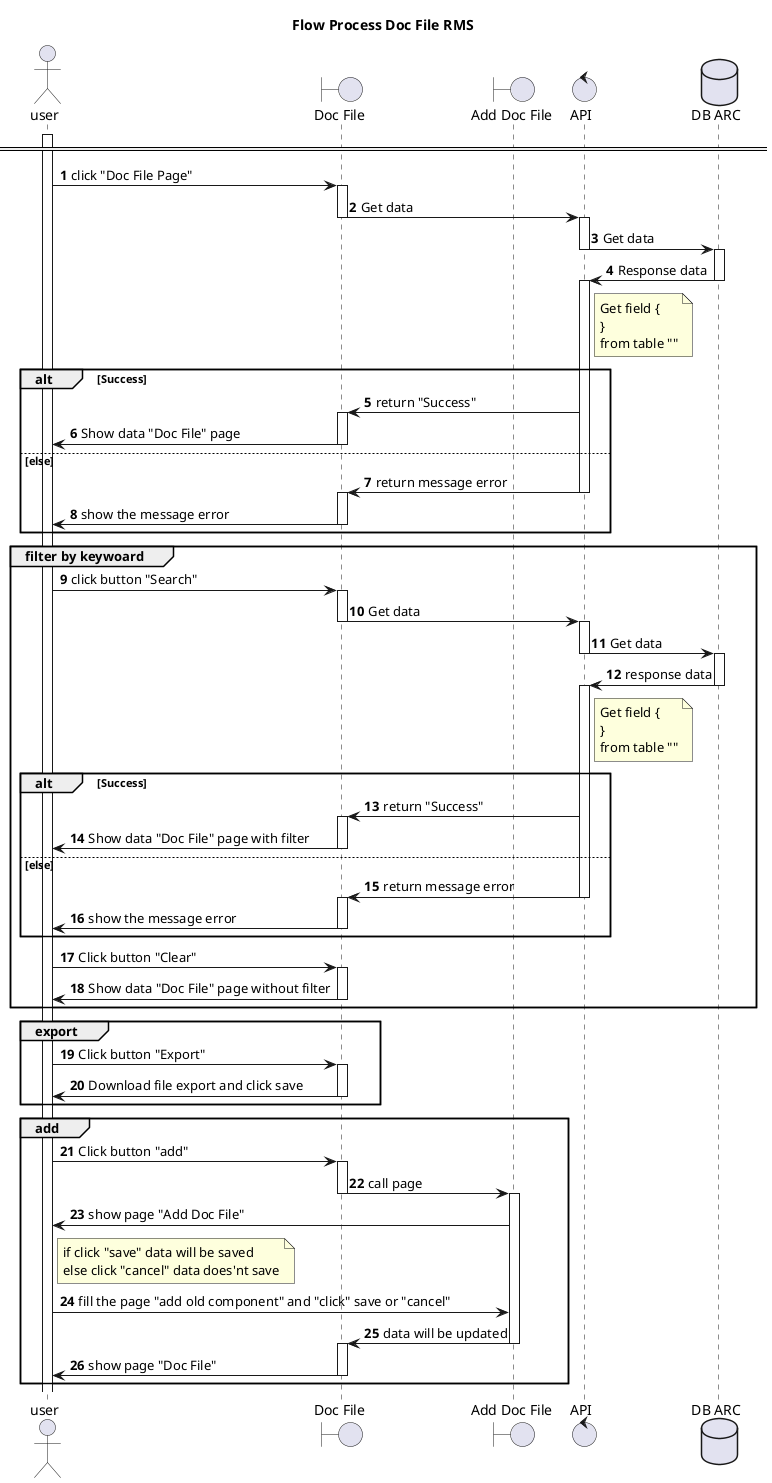 @startuml arc
title "Flow Process Doc File RMS"

actor user
boundary "Doc File" as doc_file
boundary "Add Doc File" as add_doc_file
control "API" as api
database "DB ARC" as arc

autonumber

====
activate user
user -> doc_file : click "Doc File Page"
activate doc_file
doc_file -> api : Get data
deactivate doc_file
activate api
api -> arc : Get data
deactivate api
activate arc
api <- arc : Response data
deactivate arc
note right of api
    Get field {
    }
    from table ""
endnote
activate api
alt Success
    doc_file  <- api : return "Success"
    activate doc_file
    user <- doc_file  : Show data "Doc File" page
    deactivate doc_file
else else
    doc_file  <- api : return message error
    deactivate api
    activate doc_file
    user <- doc_file  : show the message error
    deactivate doc_file
end
deactivate api
group filter by keywoard
    user -> doc_file : click button "Search"
    activate doc_file
    doc_file -> api : Get data
    deactivate doc_file
    activate api
    api -> arc : Get data
    deactivate api
    activate arc
    api <- arc : response data
    note right of api
        Get field {
        }
        from table ""
    endnote
    deactivate arc
    activate api
    alt Success
        doc_file  <- api : return "Success"
        activate doc_file
        user <- doc_file  : Show data "Doc File" page with filter
        deactivate doc_file
    else else
        doc_file  <- api : return message error
        deactivate api
        activate doc_file
        user <- doc_file  : show the message error
        deactivate doc_file
    end
    deactivate api
    user -> doc_file : Click button "Clear"
    activate doc_file
    user <- doc_file : Show data "Doc File" page without filter
    deactivate doc_file
end
group export
    user -> doc_file : Click button "Export"
    activate doc_file
    user <- doc_file : Download file export and click save
    deactivate doc_file
end
group add
    user -> doc_file : Click button "add"
    activate doc_file
    doc_file -> add_doc_file : call page
    deactivate doc_file
    activate add_doc_file
    user <- add_doc_file : show page "Add Doc File"
    note right of user
        if click "save" data will be saved
        else click "cancel" data does'nt save
    endnote
    user -> add_doc_file : fill the page "add old component" and "click" save or "cancel"
    add_doc_file -> doc_file : data will be updated
    deactivate add_doc_file
    activate doc_file
    user <- doc_file : show page "Doc File"
    deactivate doc_file
end
@enduml